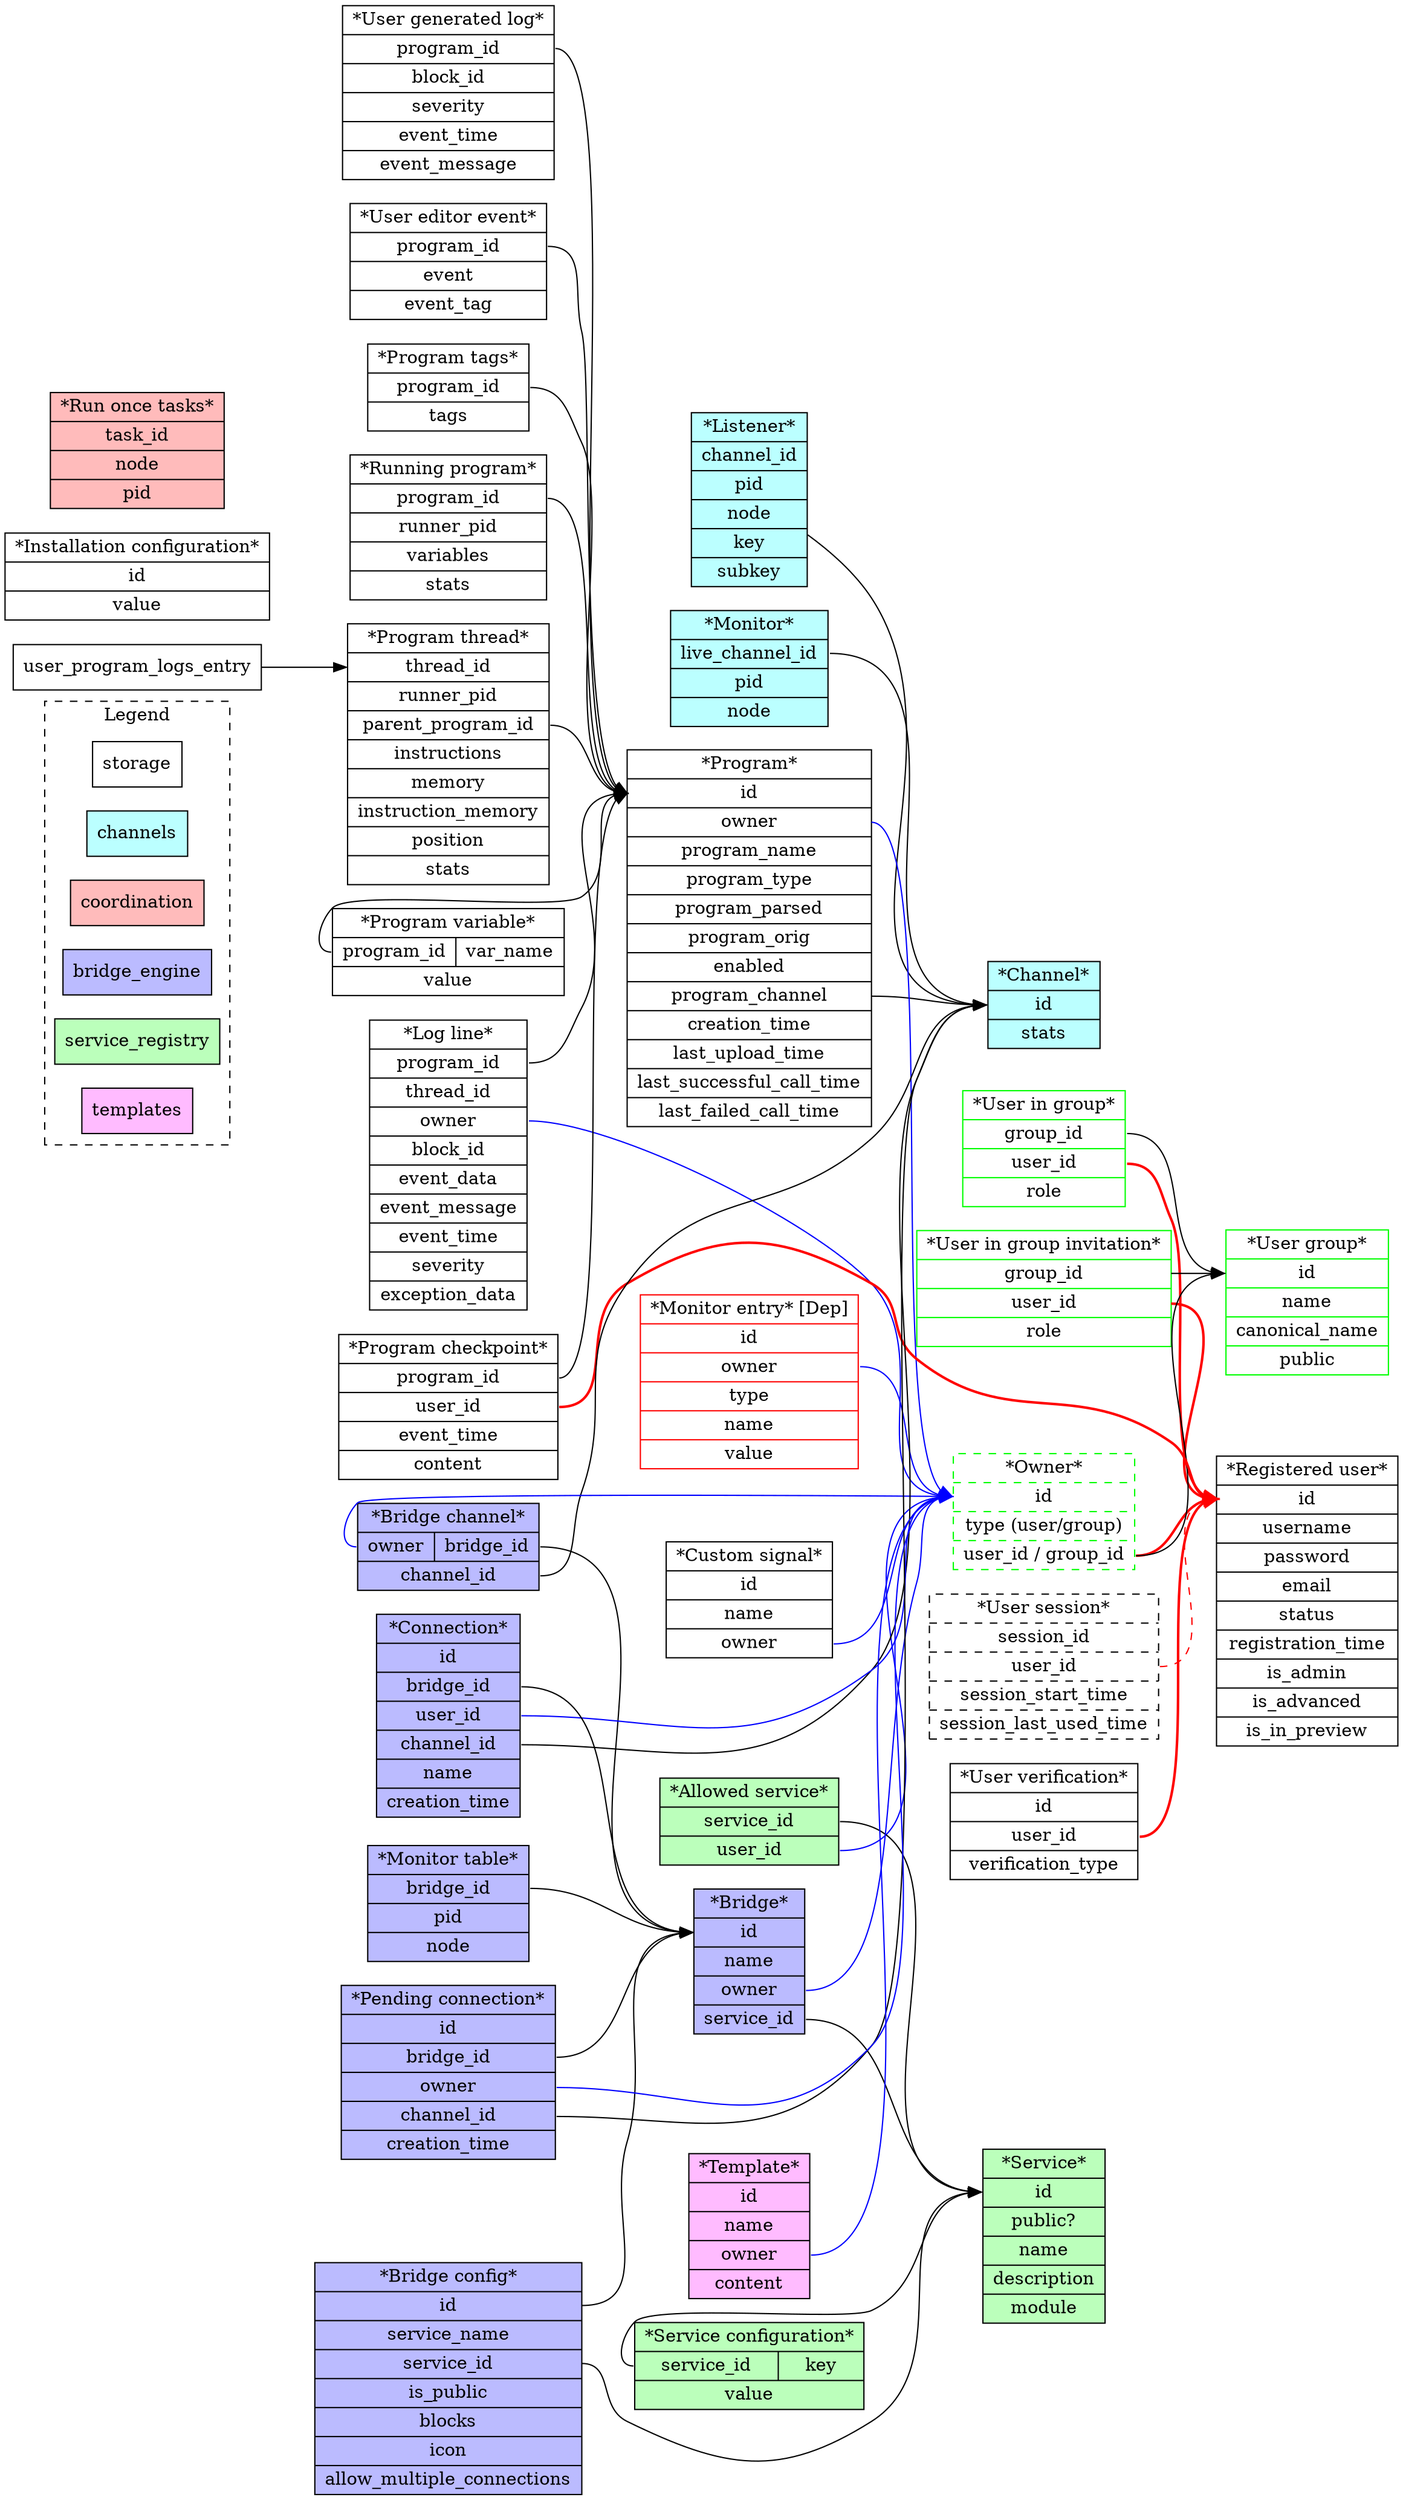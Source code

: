 digraph g {
  rankdir=LR
  node[shape=record];
  style=dashed;

  subgraph cluster_legend {
    label="Legend"

    storage;
    channels[style=filled,fillcolor="#bbffff"];
    coordination[style=filled,fillcolor="#ffbbbb"]
    bridge_engine[style=filled,fillcolor="#bbbbff"];
    service_registry[style=filled,fillcolor="#bbffbb"]
    templates[style=filled,fillcolor="#ffbbff"]
  }


  subgraph group_core_channels {
    label="Channels";
    node[style=filled,fillcolor="#bbffff"];

    // LIVE_CHANNELS_TABLE | automate_channel_engine_live_channels_table
    live_channels_table_entry[label="*Channel* | <pk> id | stats"];

    // LISTENERS_TABLE | automate_channel_engine_listeners_table
    listeners_table_entry[label="*Listener*| <f0> channel_id | pid | node | key | subkey"];
    listeners_table_entry -> live_channels_table_entry:pk;

    // MONITORS_TABLE | automate_channel_engine_monitors_table
    monitors_table_entry[label="*Monitor* | <f0> live_channel_id | pid | node"];
    monitors_table_entry:f0 -> live_channels_table_entry:pk;
  }

  subgraph group_core_storage {
    label="Storage";

    // REGISTERED_USERS_TABLE | automate_registered_users
    registered_user_entry[label="*Registered user* | <pk> id | username | password | email | status | registration_time | is_admin | is_advanced | is_in_preview"];

    // User group
    user_group[
      color="green",
      label="*User group* | <pk> id | name | canonical_name | public"]

    // User in group
    user_in_group[color=green,
      label="*User in group* | <f0> group_id | <f1> user_id | role"]
    user_in_group:f0 -> user_group:pk
    user_in_group:f1 -> registered_user_entry:pk[style=bold,color="#ff0000"];

    // User in group invitation
    user_in_group_invitation[color=green, 
      label="*User in group invitation* | <f0> group_id | <f1> user_id | role"]
    user_in_group_invitation:f0 -> user_group:pk
    user_in_group_invitation:f1 -> registered_user_entry:pk[style=bold,color="#ff0000"];

    // User or group
    owner[color=green,style=dashed,
      label="*Owner* | <pk> id | type (user/group) | <f1> user_id / group_id"]
    owner:f1 -> user_group:pk
    owner:f1 -> registered_user_entry:pk[style=bold,color="#ff0000"];

    // USER_SESSIONS_TABLE | automate_user_sessions
    user_session_entry[style=dashed, // Maybe a permisisons-based model would be interesting
      label="*User session* | <pk> session_id | <f0> user_id | session_start_time | session_last_used_time"];
    user_session_entry:f0 -> registered_user_entry:pk[style=dashed,color="#ff0000"];

    // // USER_MONITORS_TABLE | automate_user_monitors
    monitor_entry[color=red, // Deprecated
                  label="*Monitor entry* [Dep] | <pk> id | <f0> owner | type | name | value"];
    monitor_entry:f0 -> owner:pk[style=normal,color="#0000ff"];

    // USER_PROGRAMS_TABLE | automate_user_programs
    user_program_entry[label="*Program* | <pk> id | <f0> owner | program_name | program_type | program_parsed | program_orig | enabled | <f1> program_channel | creation_time | last_upload_time | last_successful_call_time | last_failed_call_time"];
    user_program_entry:f0 -> owner:pk[style=normal,color="#0000ff"];
    user_program_entry:f1 -> live_channels_table_entry:pk;

    // USER_PROGRAMS_LOGS_TABLE | automate_user_program_logs
    user_program_log_entry[label="*Log line* | <f0> program_id | <f1> thread_id | <f2> owner | block_id | event_data | event_message | event_time | severity | exception_data"];
    user_program_log_entry:f0 -> user_program_entry:pk;
    user_program_log_entry:f2 -> owner:pk[style=normal,color="#0000ff"];

    // USER_GENERATED_LOGS_TABLE | automate_user_generated_logs
    user_generated_log_entry[label="*User generated log* | <f0> program_id | block_id | severity | event_time | event_message"]
    user_generated_log_entry:f0 -> user_program_entry:pk;

    // USER_PROGRAM_EVENTS_TABLE | automate_user_program_events
    user_program_editor_event[label="*User editor event* | <f0> program_id | event | event_tag"]
    user_program_editor_event:f0 -> user_program_entry:pk;

    // USER_PROGRAM_CHECKPOINTS_TABLE | automate_user_program_checkpoints
    user_program_checkpoint[label="*Program checkpoint* | <f0> program_id | <f1> user_id | event_time | content"]
    user_program_checkpoint:f0 -> user_program_entry:pk;
    user_program_checkpoint:f1 -> registered_user_entry:pk[style=bold,color="#ff0000"];

    // PROGRAM_TAGS_TABLE | automate_program_tags
    program_tags_entry[label="*Program tags* | <f0> program_id | tags"];
    program_tags_entry:f0 -> user_program_entry:pk;

    // RUNNING_PROGRAMS_TABLE | automate_running_programs
    running_program_entry[label="*Running program*| <f0> program_id | runner_pid | variables | stats"];
    running_program_entry:f0 -> user_program_entry:pk;

    // RUNNING_THREADS_TABLE | automate_running_program_threads
    running_program_thread_entry[label="*Program thread* | <pk> thread_id | runner_pid | <f0> parent_program_id | instructions | memory | instruction_memory | position | stats"];
    user_program_logs_entry:f1 -> running_program_thread_entry:pk;
    running_program_thread_entry:f0 -> user_program_entry:pk;

    // PROGRAM_VARIABLE_TABLE | automate_program_variable_table
    program_variable_table_entry[label="*Program variable* | {<f0> program_id | var_name} | value"];
    program_variable_table_entry:f0 -> user_program_entry:pk;  // Not sure if user program or running program

    // CUSTOM_SIGNALS_TABLE | automate_custom_signals_table
    custom_signal_entry[label="*Custom signal* | <pk> id | name | <f0> owner"];
    custom_signal_entry:f0 -> owner:pk[style=normal,color="#0000ff"];

    // INSTALLATION_CONFIGURATION_TABLE | automate_installation_configuration
    storage_configuration_entry[label="*Installation configuration* | <pk> id | value"];

    // USER_VERIFICATION_TABLE | automate_user_verification_table
    user_verification_entry[label="*User verification* | <pk> id | <f0> user_id | verification_type"]
    user_verification_entry:f0 -> registered_user_entry:pk[style=bold,color="#ff0000"];
  }

  subgraph group_coordination {
    label="Coordination";
    node[style=filled,fillcolor="#ffbbbb"];

    // RUN_ONCE_TASKS_TABLE | automate_coordination_run_once_tasks
    run_once_tasks_table_entry[label="*Run once tasks* | <pk> task_id | node | pid"]
  }

  subgraph group_registry_services {
    label="Service registry";
    node[style=filled,fillcolor="#bbffbb"]

    // SERVICE_REGISTRY_TABLE | automate_service_registry_services_table
    services_table_entry[label="*Service* | <pk> id | public? | name | description | module"];

    // USER_SERVICE_ALLOWANCE_TABLE | automate_service_registry_user_service_allowance_table
    user_service_allowance_entry[label="*Allowed service*| <f0> service_id | <f1> user_id"];
    user_service_allowance_entry:f0 -> services_table_entry:pk;
    user_service_allowance_entry:f1 -> owner:pk[style=normal,color="#0000ff"];

    // SERVICE_CONFIGURATION_TABLE | automate_service_registry_service_configuration_table
    service_configuration_entry[label="*Service configuration* | { <f0> service_id | key } | value "];
    service_configuration_entry:f0 -> services_table_entry:pk;
  }

  subgraph group_bridges {
    label="Bridge engine";

    node[style=filled,fillcolor="#bbbbff"]

    // SERVICE_PORT_TABLE | automate_service_port_table
    service_port_entry[label="*Bridge* | <pk> id | name | <f0> owner | <f1> service_id"]
    service_port_entry:f0 -> owner:pk[style=normal,color="#0000ff"];
    service_port_entry:f1 -> services_table_entry:pk;

    // SERVICE_PORT_CONFIGURATION_TABLE | automate_service_port_configuration_table
    service_port_configuration[label="*Bridge config* | <pk> id | service_name | <f0> service_id | is_public | blocks | icon | allow_multiple_connections"]
    service_port_configuration:pk -> service_port_entry:pk;
    service_port_configuration:f0 -> services_table_entry:pk


    // SERVICE_PORT_CHANNEL_TABLE | automate_service_port_channel_table
    service_port_monitor_channel_entry[label="*Bridge channel* | { <f0> owner | <f1> bridge_id } | <f2> channel_id"]
    service_port_monitor_channel_entry:f0 -> owner:pk[style=normal,color="#0000ff"];
    service_port_monitor_channel_entry:f1 -> service_port_entry:pk;
    service_port_monitor_channel_entry:f2 -> live_channels_table_entry:pk;

    // SERVICE_PORT_CHANNEL_MONITORS_TABLE | automate_service_port_channel_monitors_table
    channel_monitor_table_entry[label="*Monitor table* | {<f0> bridge_id} | pid | node"]
    channel_monitor_table_entry:f0 -> service_port_entry:pk

    // USER_TO_BRIDGE_CONNECTION_TABLE | automate_service_port_channel_user_to_bridge_connection_table    // Bridge connection
    user_to_bridge_connection_entry[
                     label="*Connection* | <pk> id | <f0> bridge_id | <f1> user_id | <f2> channel_id | name | creation_time"]
    user_to_bridge_connection_entry:f0 -> service_port_entry:pk
    user_to_bridge_connection_entry:f1 -> owner:pk[style=normal,color="#0000ff"];
    user_to_bridge_connection_entry:f2 -> live_channels_table_entry:pk
    // Connection data might store data from the bridges

    pending_connection_entry[label="*Pending connection* | <pk> id | <f0> bridge_id | <f1> owner | <f2> channel_id | creation_time"]
    pending_connection_entry:f0 -> service_port_entry:pk
    pending_connection_entry:f1 -> owner:pk[style=normal,color="#0000ff"];
    pending_connection_entry:f2 -> live_channels_table_entry:pk


  }

  subgraph group_core_template_engine {
    label="Template engine"
    node[style=filled,fillcolor="#ffbbff"]

    // TEMPLATE_TABLE | automate_template_engine_templates_table
    template_entry[label="*Template* | <pk> id | name | <f0> owner | content"]
    template_entry:f0 -> owner:pk[style=normal,color="#0000ff"];

  }
}
